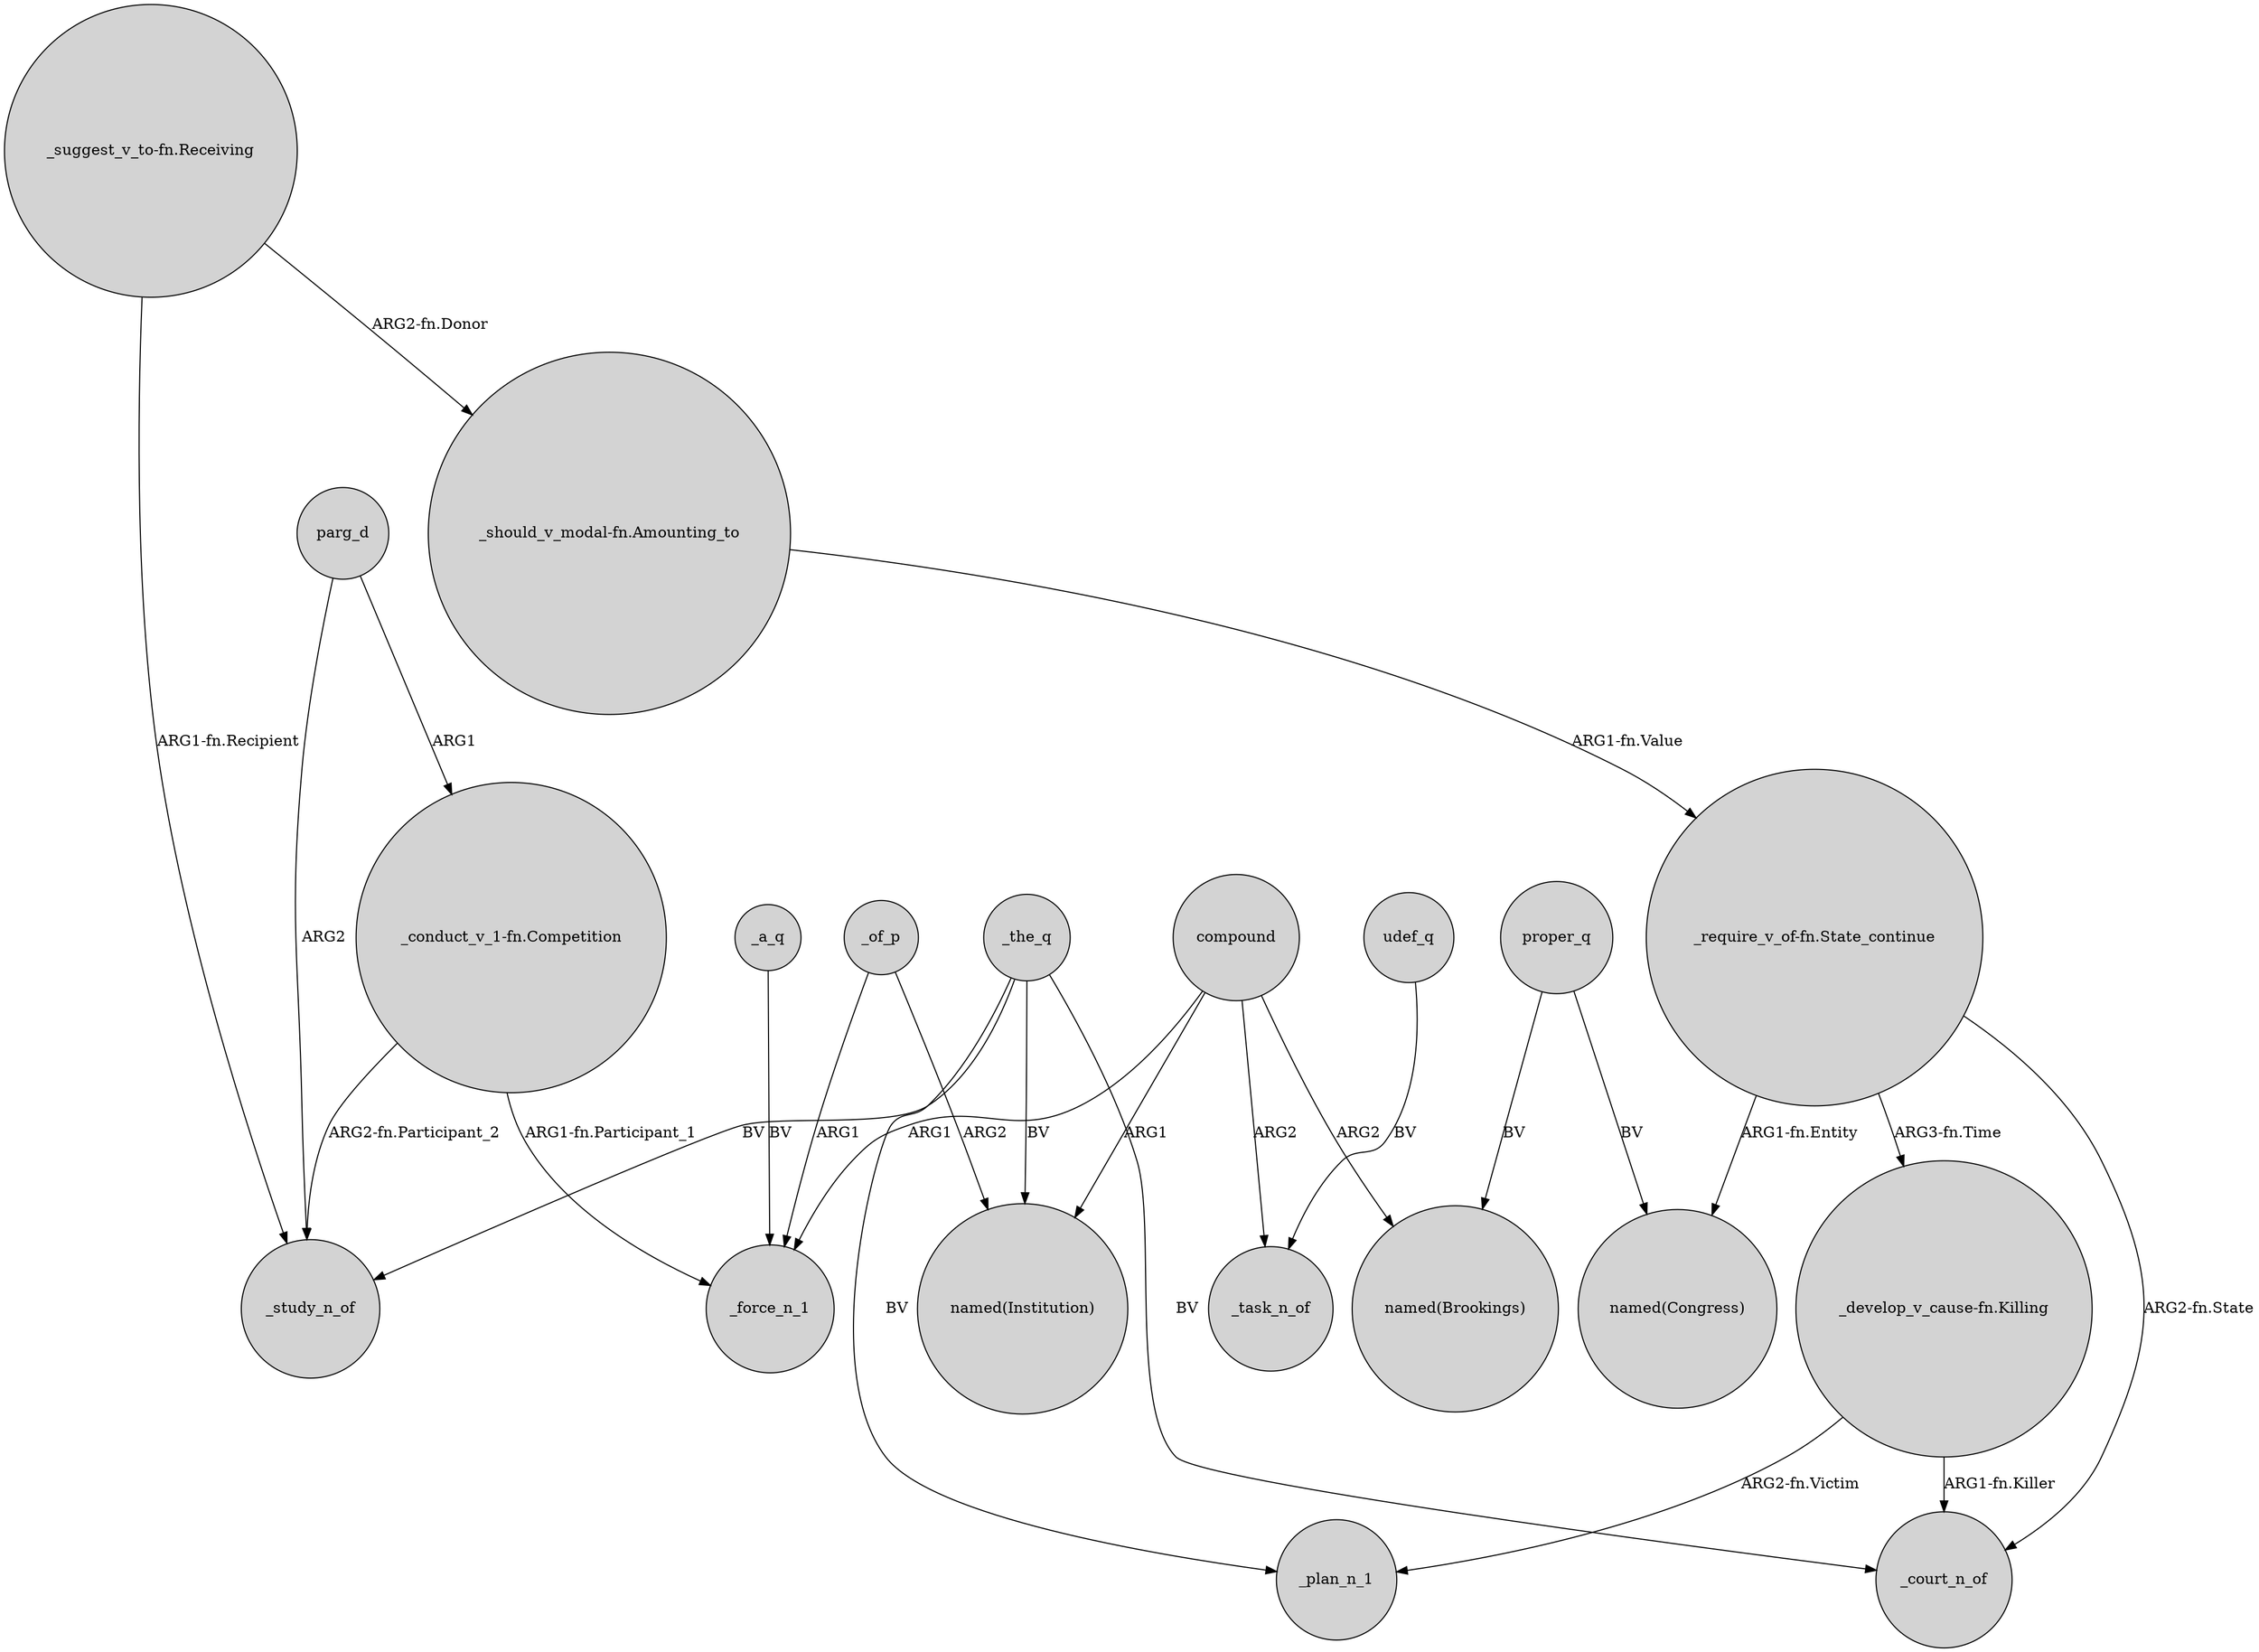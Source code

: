digraph {
	node [shape=circle style=filled]
	parg_d -> "_conduct_v_1-fn.Competition" [label=ARG1]
	proper_q -> "named(Congress)" [label=BV]
	_a_q -> _force_n_1 [label=BV]
	compound -> "named(Institution)" [label=ARG1]
	"_require_v_of-fn.State_continue" -> _court_n_of [label="ARG2-fn.State"]
	udef_q -> _task_n_of [label=BV]
	"_suggest_v_to-fn.Receiving" -> "_should_v_modal-fn.Amounting_to" [label="ARG2-fn.Donor"]
	_of_p -> _force_n_1 [label=ARG1]
	"_conduct_v_1-fn.Competition" -> _force_n_1 [label="ARG1-fn.Participant_1"]
	parg_d -> _study_n_of [label=ARG2]
	"_suggest_v_to-fn.Receiving" -> _study_n_of [label="ARG1-fn.Recipient"]
	"_require_v_of-fn.State_continue" -> "_develop_v_cause-fn.Killing" [label="ARG3-fn.Time"]
	compound -> _force_n_1 [label=ARG1]
	"_require_v_of-fn.State_continue" -> "named(Congress)" [label="ARG1-fn.Entity"]
	compound -> "named(Brookings)" [label=ARG2]
	compound -> _task_n_of [label=ARG2]
	_of_p -> "named(Institution)" [label=ARG2]
	"_should_v_modal-fn.Amounting_to" -> "_require_v_of-fn.State_continue" [label="ARG1-fn.Value"]
	proper_q -> "named(Brookings)" [label=BV]
	_the_q -> _court_n_of [label=BV]
	"_conduct_v_1-fn.Competition" -> _study_n_of [label="ARG2-fn.Participant_2"]
	"_develop_v_cause-fn.Killing" -> _plan_n_1 [label="ARG2-fn.Victim"]
	_the_q -> "named(Institution)" [label=BV]
	_the_q -> _plan_n_1 [label=BV]
	"_develop_v_cause-fn.Killing" -> _court_n_of [label="ARG1-fn.Killer"]
	_the_q -> _study_n_of [label=BV]
}
